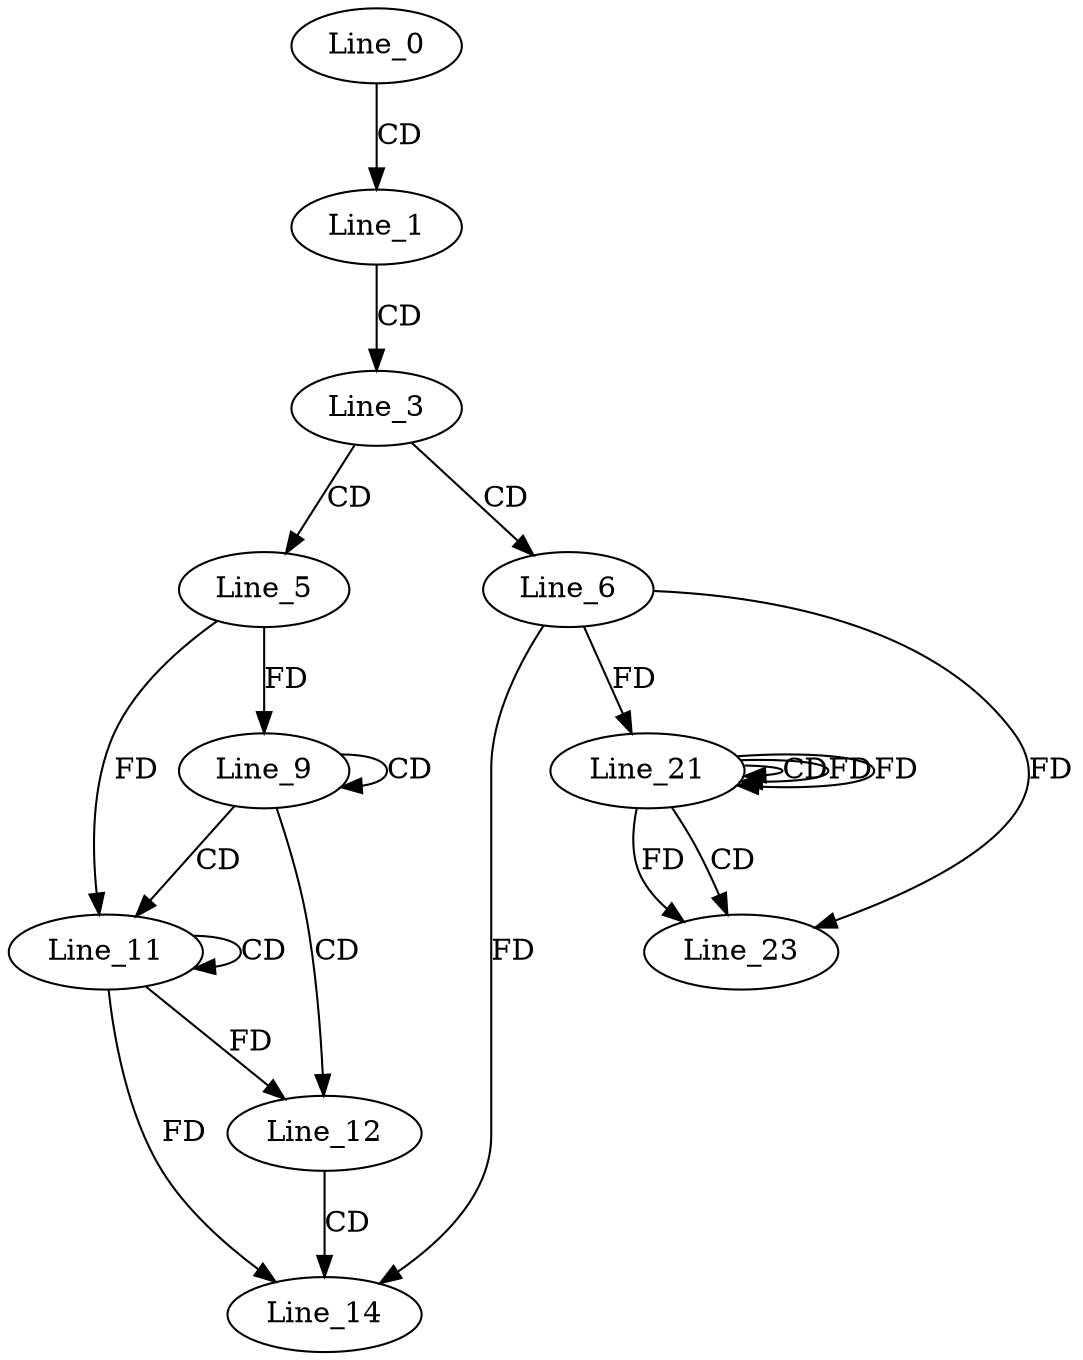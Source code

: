 digraph G {
  Line_0;
  Line_1;
  Line_3;
  Line_5;
  Line_6;
  Line_9;
  Line_9;
  Line_11;
  Line_11;
  Line_12;
  Line_14;
  Line_21;
  Line_21;
  Line_21;
  Line_21;
  Line_23;
  Line_23;
  Line_0 -> Line_1 [ label="CD" ];
  Line_1 -> Line_3 [ label="CD" ];
  Line_3 -> Line_5 [ label="CD" ];
  Line_3 -> Line_6 [ label="CD" ];
  Line_9 -> Line_9 [ label="CD" ];
  Line_5 -> Line_9 [ label="FD" ];
  Line_9 -> Line_11 [ label="CD" ];
  Line_11 -> Line_11 [ label="CD" ];
  Line_5 -> Line_11 [ label="FD" ];
  Line_9 -> Line_12 [ label="CD" ];
  Line_11 -> Line_12 [ label="FD" ];
  Line_12 -> Line_14 [ label="CD" ];
  Line_6 -> Line_14 [ label="FD" ];
  Line_11 -> Line_14 [ label="FD" ];
  Line_21 -> Line_21 [ label="CD" ];
  Line_6 -> Line_21 [ label="FD" ];
  Line_21 -> Line_21 [ label="FD" ];
  Line_21 -> Line_23 [ label="CD" ];
  Line_6 -> Line_23 [ label="FD" ];
  Line_21 -> Line_23 [ label="FD" ];
  Line_21 -> Line_21 [ label="FD" ];
}
